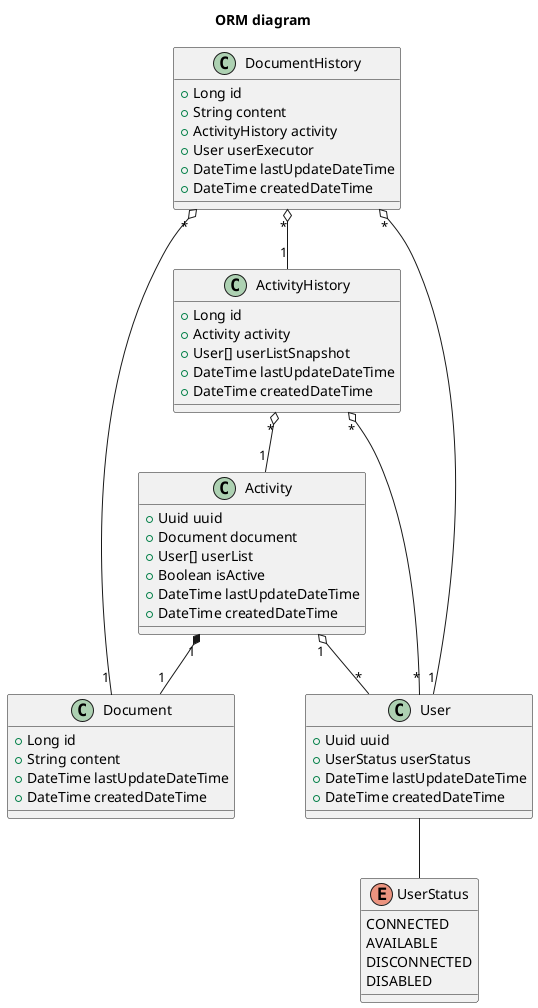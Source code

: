 @startuml ORM
  title "ORM diagram"
  ' ------ CLASS DECLARATION ------
  class Activity {
    +Uuid uuid
    +Document document
    +User[] userList
    +Boolean isActive
    +DateTime lastUpdateDateTime
    +DateTime createdDateTime
  }

  class Document {
    +Long id
    +String content
    +DateTime lastUpdateDateTime
    +DateTime createdDateTime
  }

  class DocumentHistory {
    +Long id
    +String content
    +ActivityHistory activity
    +User userExecutor
    +DateTime lastUpdateDateTime
    +DateTime createdDateTime
  }

  class ActivityHistory {
    +Long id
    +Activity activity
    +User[] userListSnapshot
    +DateTime lastUpdateDateTime
    +DateTime createdDateTime
  }

  class User {
    +Uuid uuid
    +UserStatus userStatus
    +DateTime lastUpdateDateTime
    +DateTime createdDateTime
  }

  enum UserStatus {
    CONNECTED
    AVAILABLE
    DISCONNECTED
    DISABLED
  }
  ' ------ END CLASS DECLARATION ------
  ' -----------------------------------
  ' ------ RELATION DECLARATIONS ------
  User -- UserStatus

  Activity "1" o-- "*"User
  Activity "1" *-- "1" Document

  ActivityHistory "*" o-- "1" Activity
  ActivityHistory "*" o-- "*" User

  DocumentHistory "*" o-- "1" Document
  DocumentHistory "*" o-- "1" User
  DocumentHistory "*" o-- "1" ActivityHistory

  ' ------ END RELATION DECLARATIONS ------
@enduml